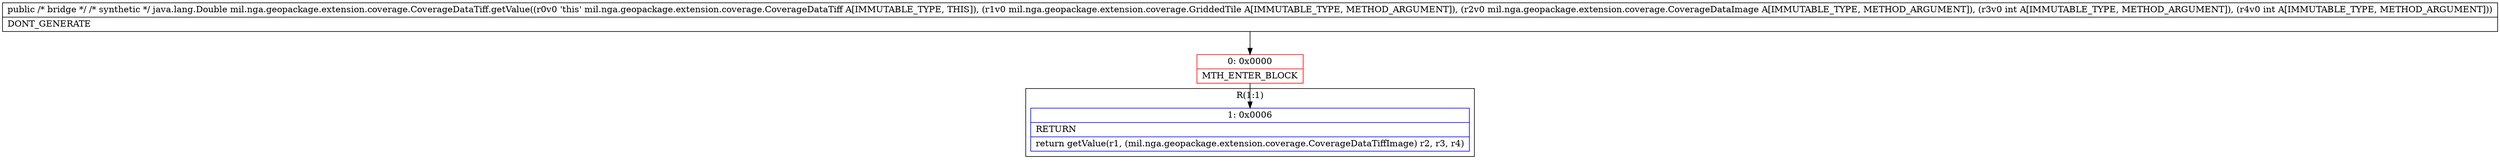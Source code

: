 digraph "CFG formil.nga.geopackage.extension.coverage.CoverageDataTiff.getValue(Lmil\/nga\/geopackage\/extension\/coverage\/GriddedTile;Lmil\/nga\/geopackage\/extension\/coverage\/CoverageDataImage;II)Ljava\/lang\/Double;" {
subgraph cluster_Region_756939000 {
label = "R(1:1)";
node [shape=record,color=blue];
Node_1 [shape=record,label="{1\:\ 0x0006|RETURN\l|return getValue(r1, (mil.nga.geopackage.extension.coverage.CoverageDataTiffImage) r2, r3, r4)\l}"];
}
Node_0 [shape=record,color=red,label="{0\:\ 0x0000|MTH_ENTER_BLOCK\l}"];
MethodNode[shape=record,label="{public \/* bridge *\/ \/* synthetic *\/ java.lang.Double mil.nga.geopackage.extension.coverage.CoverageDataTiff.getValue((r0v0 'this' mil.nga.geopackage.extension.coverage.CoverageDataTiff A[IMMUTABLE_TYPE, THIS]), (r1v0 mil.nga.geopackage.extension.coverage.GriddedTile A[IMMUTABLE_TYPE, METHOD_ARGUMENT]), (r2v0 mil.nga.geopackage.extension.coverage.CoverageDataImage A[IMMUTABLE_TYPE, METHOD_ARGUMENT]), (r3v0 int A[IMMUTABLE_TYPE, METHOD_ARGUMENT]), (r4v0 int A[IMMUTABLE_TYPE, METHOD_ARGUMENT]))  | DONT_GENERATE\l}"];
MethodNode -> Node_0;
Node_0 -> Node_1;
}

